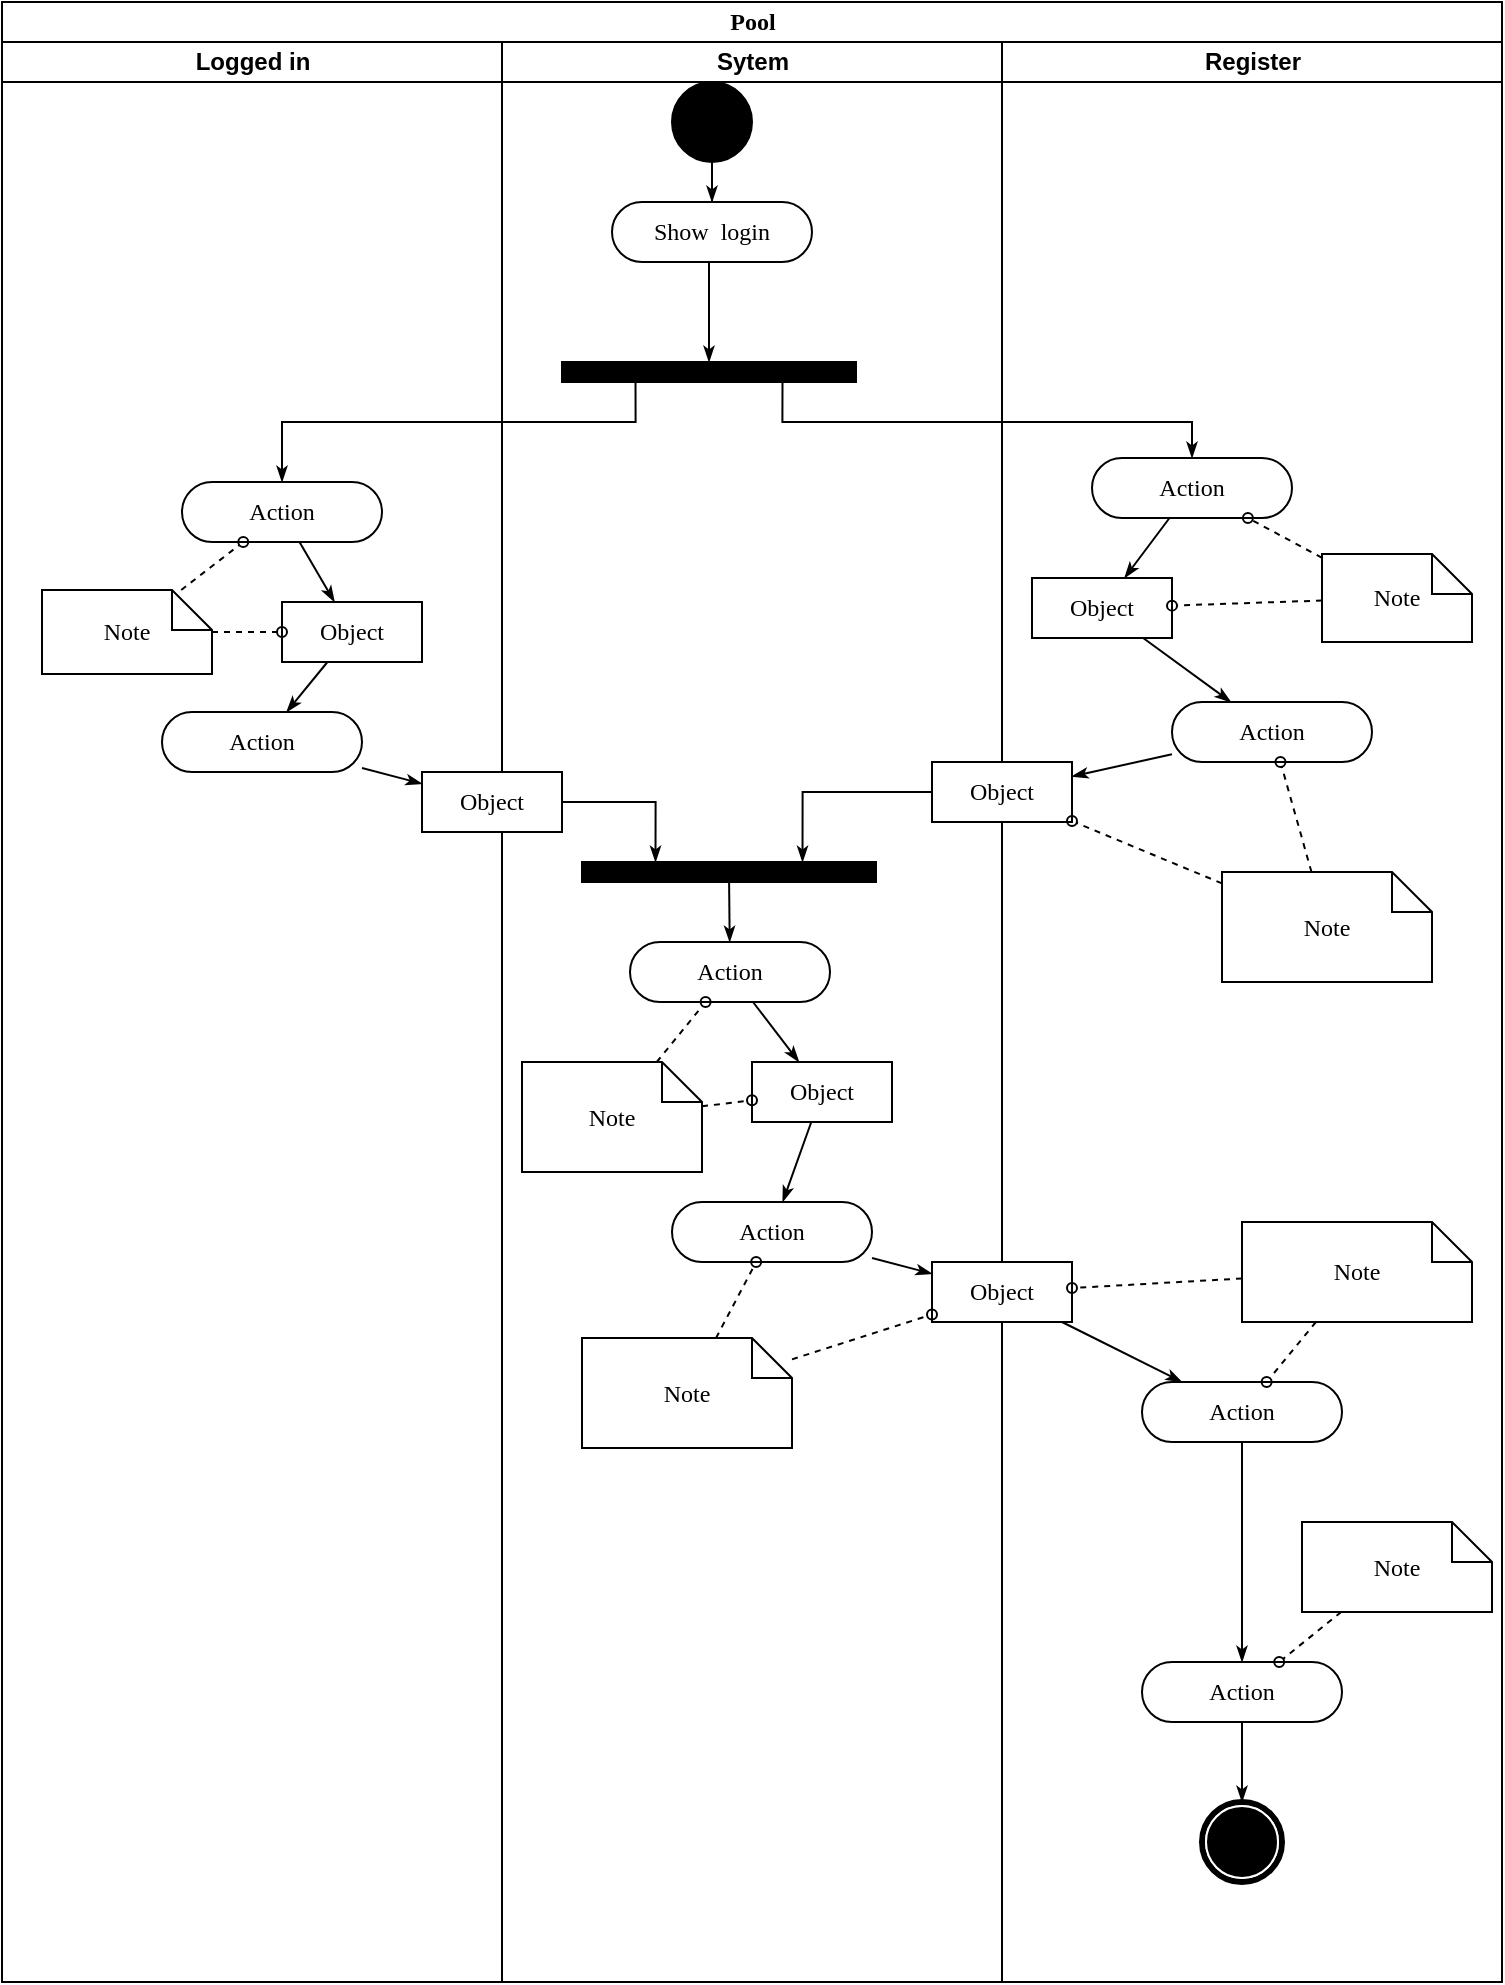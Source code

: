 <mxfile version="17.4.6" type="github" pages="4">
  <diagram name="Page-1" id="13e1069c-82ec-6db2-03f1-153e76fe0fe0">
    <mxGraphModel dx="887" dy="487" grid="1" gridSize="10" guides="1" tooltips="1" connect="1" arrows="1" fold="1" page="1" pageScale="1" pageWidth="1100" pageHeight="850" background="none" math="0" shadow="0">
      <root>
        <mxCell id="0" />
        <mxCell id="1" parent="0" />
        <mxCell id="H3pNjJRNqBUqYNe8XT4M-1" value="Pool" style="swimlane;html=1;childLayout=stackLayout;startSize=20;rounded=0;shadow=0;comic=0;labelBackgroundColor=none;strokeWidth=1;fontFamily=Verdana;fontSize=12;align=center;" vertex="1" parent="1">
          <mxGeometry x="175" y="20" width="750" height="990" as="geometry" />
        </mxCell>
        <mxCell id="H3pNjJRNqBUqYNe8XT4M-2" value="Logged in" style="swimlane;html=1;startSize=20;" vertex="1" parent="H3pNjJRNqBUqYNe8XT4M-1">
          <mxGeometry y="20" width="250" height="970" as="geometry" />
        </mxCell>
        <mxCell id="H3pNjJRNqBUqYNe8XT4M-3" style="edgeStyle=none;rounded=0;html=1;labelBackgroundColor=none;startArrow=none;startFill=0;startSize=5;endArrow=classicThin;endFill=1;endSize=5;jettySize=auto;orthogonalLoop=1;strokeWidth=1;fontFamily=Verdana;fontSize=12" edge="1" parent="H3pNjJRNqBUqYNe8XT4M-2" source="H3pNjJRNqBUqYNe8XT4M-4" target="H3pNjJRNqBUqYNe8XT4M-7">
          <mxGeometry relative="1" as="geometry" />
        </mxCell>
        <mxCell id="H3pNjJRNqBUqYNe8XT4M-4" value="Action" style="rounded=1;whiteSpace=wrap;html=1;shadow=0;comic=0;labelBackgroundColor=none;strokeWidth=1;fontFamily=Verdana;fontSize=12;align=center;arcSize=50;" vertex="1" parent="H3pNjJRNqBUqYNe8XT4M-2">
          <mxGeometry x="90" y="220" width="100" height="30" as="geometry" />
        </mxCell>
        <mxCell id="H3pNjJRNqBUqYNe8XT4M-5" value="Action" style="rounded=1;whiteSpace=wrap;html=1;shadow=0;comic=0;labelBackgroundColor=none;strokeWidth=1;fontFamily=Verdana;fontSize=12;align=center;arcSize=50;" vertex="1" parent="H3pNjJRNqBUqYNe8XT4M-2">
          <mxGeometry x="80" y="335" width="100" height="30" as="geometry" />
        </mxCell>
        <mxCell id="H3pNjJRNqBUqYNe8XT4M-6" style="edgeStyle=none;rounded=0;html=1;labelBackgroundColor=none;startArrow=none;startFill=0;startSize=5;endArrow=classicThin;endFill=1;endSize=5;jettySize=auto;orthogonalLoop=1;strokeWidth=1;fontFamily=Verdana;fontSize=12" edge="1" parent="H3pNjJRNqBUqYNe8XT4M-2" source="H3pNjJRNqBUqYNe8XT4M-7" target="H3pNjJRNqBUqYNe8XT4M-5">
          <mxGeometry relative="1" as="geometry" />
        </mxCell>
        <mxCell id="H3pNjJRNqBUqYNe8XT4M-7" value="Object" style="rounded=0;whiteSpace=wrap;html=1;shadow=0;comic=0;labelBackgroundColor=none;strokeWidth=1;fontFamily=Verdana;fontSize=12;align=center;arcSize=50;" vertex="1" parent="H3pNjJRNqBUqYNe8XT4M-2">
          <mxGeometry x="140" y="280" width="70" height="30" as="geometry" />
        </mxCell>
        <mxCell id="H3pNjJRNqBUqYNe8XT4M-8" style="edgeStyle=none;rounded=0;html=1;labelBackgroundColor=none;startArrow=none;startFill=0;startSize=5;endArrow=oval;endFill=0;endSize=5;jettySize=auto;orthogonalLoop=1;strokeWidth=1;fontFamily=Verdana;fontSize=12;dashed=1;" edge="1" parent="H3pNjJRNqBUqYNe8XT4M-2" source="H3pNjJRNqBUqYNe8XT4M-10" target="H3pNjJRNqBUqYNe8XT4M-4">
          <mxGeometry relative="1" as="geometry" />
        </mxCell>
        <mxCell id="H3pNjJRNqBUqYNe8XT4M-9" style="edgeStyle=none;rounded=0;html=1;dashed=1;labelBackgroundColor=none;startArrow=none;startFill=0;startSize=5;endArrow=oval;endFill=0;endSize=5;jettySize=auto;orthogonalLoop=1;strokeWidth=1;fontFamily=Verdana;fontSize=12" edge="1" parent="H3pNjJRNqBUqYNe8XT4M-2" source="H3pNjJRNqBUqYNe8XT4M-10" target="H3pNjJRNqBUqYNe8XT4M-7">
          <mxGeometry relative="1" as="geometry" />
        </mxCell>
        <mxCell id="H3pNjJRNqBUqYNe8XT4M-10" value="Note" style="shape=note;whiteSpace=wrap;html=1;rounded=0;shadow=0;comic=0;labelBackgroundColor=none;strokeWidth=1;fontFamily=Verdana;fontSize=12;align=center;size=20;" vertex="1" parent="H3pNjJRNqBUqYNe8XT4M-2">
          <mxGeometry x="20" y="274" width="85" height="42" as="geometry" />
        </mxCell>
        <mxCell id="H3pNjJRNqBUqYNe8XT4M-11" value="Sytem" style="swimlane;html=1;startSize=20;" vertex="1" parent="H3pNjJRNqBUqYNe8XT4M-1">
          <mxGeometry x="250" y="20" width="250" height="970" as="geometry" />
        </mxCell>
        <mxCell id="H3pNjJRNqBUqYNe8XT4M-12" value="" style="whiteSpace=wrap;html=1;rounded=0;shadow=0;comic=0;labelBackgroundColor=none;strokeWidth=1;fillColor=#000000;fontFamily=Verdana;fontSize=12;align=center;rotation=0;" vertex="1" parent="H3pNjJRNqBUqYNe8XT4M-11">
          <mxGeometry x="30" y="160" width="147" height="10" as="geometry" />
        </mxCell>
        <mxCell id="H3pNjJRNqBUqYNe8XT4M-13" style="edgeStyle=none;rounded=0;html=1;labelBackgroundColor=none;startArrow=none;startFill=0;startSize=5;endArrow=classicThin;endFill=1;endSize=5;jettySize=auto;orthogonalLoop=1;strokeWidth=1;fontFamily=Verdana;fontSize=12" edge="1" parent="H3pNjJRNqBUqYNe8XT4M-11" source="H3pNjJRNqBUqYNe8XT4M-14" target="H3pNjJRNqBUqYNe8XT4M-20">
          <mxGeometry relative="1" as="geometry" />
        </mxCell>
        <mxCell id="H3pNjJRNqBUqYNe8XT4M-14" value="Action" style="rounded=1;whiteSpace=wrap;html=1;shadow=0;comic=0;labelBackgroundColor=none;strokeWidth=1;fontFamily=Verdana;fontSize=12;align=center;arcSize=50;" vertex="1" parent="H3pNjJRNqBUqYNe8XT4M-11">
          <mxGeometry x="64" y="450" width="100" height="30" as="geometry" />
        </mxCell>
        <mxCell id="H3pNjJRNqBUqYNe8XT4M-15" style="edgeStyle=none;rounded=0;html=1;labelBackgroundColor=none;startArrow=none;startFill=0;startSize=5;endArrow=classicThin;endFill=1;endSize=5;jettySize=auto;orthogonalLoop=1;strokeWidth=1;fontFamily=Verdana;fontSize=12" edge="1" parent="H3pNjJRNqBUqYNe8XT4M-11" source="H3pNjJRNqBUqYNe8XT4M-16" target="H3pNjJRNqBUqYNe8XT4M-14">
          <mxGeometry relative="1" as="geometry" />
        </mxCell>
        <mxCell id="H3pNjJRNqBUqYNe8XT4M-16" value="" style="whiteSpace=wrap;html=1;rounded=0;shadow=0;comic=0;labelBackgroundColor=none;strokeWidth=1;fillColor=#000000;fontFamily=Verdana;fontSize=12;align=center;rotation=0;" vertex="1" parent="H3pNjJRNqBUqYNe8XT4M-11">
          <mxGeometry x="40" y="410" width="147" height="10" as="geometry" />
        </mxCell>
        <mxCell id="H3pNjJRNqBUqYNe8XT4M-17" style="edgeStyle=orthogonalEdgeStyle;rounded=0;html=1;entryX=0.25;entryY=0;labelBackgroundColor=none;startArrow=none;startFill=0;startSize=5;endArrow=classicThin;endFill=1;endSize=5;jettySize=auto;orthogonalLoop=1;strokeWidth=1;fontFamily=Verdana;fontSize=12" edge="1" parent="H3pNjJRNqBUqYNe8XT4M-11" source="H3pNjJRNqBUqYNe8XT4M-18" target="H3pNjJRNqBUqYNe8XT4M-16">
          <mxGeometry relative="1" as="geometry" />
        </mxCell>
        <mxCell id="H3pNjJRNqBUqYNe8XT4M-18" value="Object" style="rounded=0;whiteSpace=wrap;html=1;shadow=0;comic=0;labelBackgroundColor=none;strokeWidth=1;fontFamily=Verdana;fontSize=12;align=center;arcSize=50;" vertex="1" parent="H3pNjJRNqBUqYNe8XT4M-11">
          <mxGeometry x="-40" y="365" width="70" height="30" as="geometry" />
        </mxCell>
        <mxCell id="H3pNjJRNqBUqYNe8XT4M-19" style="edgeStyle=none;rounded=0;html=1;labelBackgroundColor=none;startArrow=none;startFill=0;startSize=5;endArrow=classicThin;endFill=1;endSize=5;jettySize=auto;orthogonalLoop=1;strokeWidth=1;fontFamily=Verdana;fontSize=12" edge="1" parent="H3pNjJRNqBUqYNe8XT4M-11" source="H3pNjJRNqBUqYNe8XT4M-20" target="H3pNjJRNqBUqYNe8XT4M-21">
          <mxGeometry relative="1" as="geometry" />
        </mxCell>
        <mxCell id="H3pNjJRNqBUqYNe8XT4M-20" value="Object" style="rounded=0;whiteSpace=wrap;html=1;shadow=0;comic=0;labelBackgroundColor=none;strokeWidth=1;fontFamily=Verdana;fontSize=12;align=center;arcSize=50;" vertex="1" parent="H3pNjJRNqBUqYNe8XT4M-11">
          <mxGeometry x="125" y="510" width="70" height="30" as="geometry" />
        </mxCell>
        <mxCell id="H3pNjJRNqBUqYNe8XT4M-21" value="Action" style="rounded=1;whiteSpace=wrap;html=1;shadow=0;comic=0;labelBackgroundColor=none;strokeWidth=1;fontFamily=Verdana;fontSize=12;align=center;arcSize=50;" vertex="1" parent="H3pNjJRNqBUqYNe8XT4M-11">
          <mxGeometry x="85" y="580" width="100" height="30" as="geometry" />
        </mxCell>
        <mxCell id="H3pNjJRNqBUqYNe8XT4M-22" style="edgeStyle=none;rounded=0;html=1;dashed=1;labelBackgroundColor=none;startArrow=none;startFill=0;startSize=5;endArrow=oval;endFill=0;endSize=5;jettySize=auto;orthogonalLoop=1;strokeWidth=1;fontFamily=Verdana;fontSize=12" edge="1" parent="H3pNjJRNqBUqYNe8XT4M-11" source="H3pNjJRNqBUqYNe8XT4M-24" target="H3pNjJRNqBUqYNe8XT4M-14">
          <mxGeometry relative="1" as="geometry" />
        </mxCell>
        <mxCell id="H3pNjJRNqBUqYNe8XT4M-23" style="edgeStyle=none;rounded=0;html=1;dashed=1;labelBackgroundColor=none;startArrow=none;startFill=0;startSize=5;endArrow=oval;endFill=0;endSize=5;jettySize=auto;orthogonalLoop=1;strokeWidth=1;fontFamily=Verdana;fontSize=12" edge="1" parent="H3pNjJRNqBUqYNe8XT4M-11" source="H3pNjJRNqBUqYNe8XT4M-24" target="H3pNjJRNqBUqYNe8XT4M-20">
          <mxGeometry relative="1" as="geometry" />
        </mxCell>
        <mxCell id="H3pNjJRNqBUqYNe8XT4M-24" value="Note" style="shape=note;whiteSpace=wrap;html=1;rounded=0;shadow=0;comic=0;labelBackgroundColor=none;strokeWidth=1;fontFamily=Verdana;fontSize=12;align=center;size=20;" vertex="1" parent="H3pNjJRNqBUqYNe8XT4M-11">
          <mxGeometry x="10" y="510" width="90" height="55" as="geometry" />
        </mxCell>
        <mxCell id="H3pNjJRNqBUqYNe8XT4M-25" style="edgeStyle=none;rounded=0;html=1;dashed=1;labelBackgroundColor=none;startArrow=none;startFill=0;startSize=5;endArrow=oval;endFill=0;endSize=5;jettySize=auto;orthogonalLoop=1;strokeWidth=1;fontFamily=Verdana;fontSize=12" edge="1" parent="H3pNjJRNqBUqYNe8XT4M-11" source="H3pNjJRNqBUqYNe8XT4M-26" target="H3pNjJRNqBUqYNe8XT4M-21">
          <mxGeometry relative="1" as="geometry" />
        </mxCell>
        <mxCell id="H3pNjJRNqBUqYNe8XT4M-26" value="Note" style="shape=note;whiteSpace=wrap;html=1;rounded=0;shadow=0;comic=0;labelBackgroundColor=none;strokeWidth=1;fontFamily=Verdana;fontSize=12;align=center;size=20;" vertex="1" parent="H3pNjJRNqBUqYNe8XT4M-11">
          <mxGeometry x="40" y="648" width="105" height="55" as="geometry" />
        </mxCell>
        <mxCell id="H3pNjJRNqBUqYNe8XT4M-29" value="" style="ellipse;whiteSpace=wrap;html=1;rounded=0;shadow=0;comic=0;labelBackgroundColor=none;strokeWidth=1;fillColor=#000000;fontFamily=Verdana;fontSize=12;align=center;" vertex="1" parent="H3pNjJRNqBUqYNe8XT4M-11">
          <mxGeometry x="85" y="20" width="40" height="40" as="geometry" />
        </mxCell>
        <mxCell id="H3pNjJRNqBUqYNe8XT4M-30" value="Show&amp;nbsp; login" style="rounded=1;whiteSpace=wrap;html=1;shadow=0;comic=0;labelBackgroundColor=none;strokeWidth=1;fontFamily=Verdana;fontSize=12;align=center;arcSize=50;" vertex="1" parent="H3pNjJRNqBUqYNe8XT4M-11">
          <mxGeometry x="55" y="80" width="100" height="30" as="geometry" />
        </mxCell>
        <mxCell id="H3pNjJRNqBUqYNe8XT4M-56" style="edgeStyle=orthogonalEdgeStyle;rounded=0;html=1;entryX=0.5;entryY=0;labelBackgroundColor=none;startArrow=none;startFill=0;startSize=5;endArrow=classicThin;endFill=1;endSize=5;jettySize=auto;orthogonalLoop=1;strokeWidth=1;fontFamily=Verdana;fontSize=12" edge="1" parent="H3pNjJRNqBUqYNe8XT4M-11" source="H3pNjJRNqBUqYNe8XT4M-30" target="H3pNjJRNqBUqYNe8XT4M-12">
          <mxGeometry relative="1" as="geometry">
            <Array as="points">
              <mxPoint x="104" y="125" />
            </Array>
          </mxGeometry>
        </mxCell>
        <mxCell id="H3pNjJRNqBUqYNe8XT4M-28" style="edgeStyle=orthogonalEdgeStyle;rounded=0;html=1;labelBackgroundColor=none;startArrow=none;startFill=0;startSize=5;endArrow=classicThin;endFill=1;endSize=5;jettySize=auto;orthogonalLoop=1;strokeWidth=1;fontFamily=Verdana;fontSize=12" edge="1" parent="H3pNjJRNqBUqYNe8XT4M-11" source="H3pNjJRNqBUqYNe8XT4M-29" target="H3pNjJRNqBUqYNe8XT4M-30">
          <mxGeometry relative="1" as="geometry" />
        </mxCell>
        <mxCell id="H3pNjJRNqBUqYNe8XT4M-27" value="Register" style="swimlane;html=1;startSize=20;" vertex="1" parent="H3pNjJRNqBUqYNe8XT4M-1">
          <mxGeometry x="500" y="20" width="250" height="970" as="geometry" />
        </mxCell>
        <mxCell id="H3pNjJRNqBUqYNe8XT4M-31" style="rounded=0;html=1;labelBackgroundColor=none;startArrow=none;startFill=0;startSize=5;endArrow=classicThin;endFill=1;endSize=5;jettySize=auto;orthogonalLoop=1;strokeWidth=1;fontFamily=Verdana;fontSize=12" edge="1" parent="H3pNjJRNqBUqYNe8XT4M-27" source="H3pNjJRNqBUqYNe8XT4M-32" target="H3pNjJRNqBUqYNe8XT4M-36">
          <mxGeometry relative="1" as="geometry" />
        </mxCell>
        <mxCell id="H3pNjJRNqBUqYNe8XT4M-32" value="Action" style="rounded=1;whiteSpace=wrap;html=1;shadow=0;comic=0;labelBackgroundColor=none;strokeWidth=1;fontFamily=Verdana;fontSize=12;align=center;arcSize=50;" vertex="1" parent="H3pNjJRNqBUqYNe8XT4M-27">
          <mxGeometry x="45" y="208" width="100" height="30" as="geometry" />
        </mxCell>
        <mxCell id="H3pNjJRNqBUqYNe8XT4M-33" style="edgeStyle=none;rounded=0;html=1;labelBackgroundColor=none;startArrow=none;startFill=0;startSize=5;endArrow=classicThin;endFill=1;endSize=5;jettySize=auto;orthogonalLoop=1;strokeWidth=1;fontFamily=Verdana;fontSize=12" edge="1" parent="H3pNjJRNqBUqYNe8XT4M-27" source="H3pNjJRNqBUqYNe8XT4M-34" target="H3pNjJRNqBUqYNe8XT4M-37">
          <mxGeometry relative="1" as="geometry" />
        </mxCell>
        <mxCell id="H3pNjJRNqBUqYNe8XT4M-34" value="Action" style="rounded=1;whiteSpace=wrap;html=1;shadow=0;comic=0;labelBackgroundColor=none;strokeWidth=1;fontFamily=Verdana;fontSize=12;align=center;arcSize=50;" vertex="1" parent="H3pNjJRNqBUqYNe8XT4M-27">
          <mxGeometry x="85" y="330" width="100" height="30" as="geometry" />
        </mxCell>
        <mxCell id="H3pNjJRNqBUqYNe8XT4M-35" style="edgeStyle=none;rounded=0;html=1;labelBackgroundColor=none;startArrow=none;startFill=0;startSize=5;endArrow=classicThin;endFill=1;endSize=5;jettySize=auto;orthogonalLoop=1;strokeWidth=1;fontFamily=Verdana;fontSize=12" edge="1" parent="H3pNjJRNqBUqYNe8XT4M-27" source="H3pNjJRNqBUqYNe8XT4M-36" target="H3pNjJRNqBUqYNe8XT4M-34">
          <mxGeometry relative="1" as="geometry" />
        </mxCell>
        <mxCell id="H3pNjJRNqBUqYNe8XT4M-36" value="Object" style="rounded=0;whiteSpace=wrap;html=1;shadow=0;comic=0;labelBackgroundColor=none;strokeWidth=1;fontFamily=Verdana;fontSize=12;align=center;arcSize=50;" vertex="1" parent="H3pNjJRNqBUqYNe8XT4M-27">
          <mxGeometry x="15" y="268" width="70" height="30" as="geometry" />
        </mxCell>
        <mxCell id="H3pNjJRNqBUqYNe8XT4M-37" value="Object" style="rounded=0;whiteSpace=wrap;html=1;shadow=0;comic=0;labelBackgroundColor=none;strokeWidth=1;fontFamily=Verdana;fontSize=12;align=center;arcSize=50;" vertex="1" parent="H3pNjJRNqBUqYNe8XT4M-27">
          <mxGeometry x="-35" y="360" width="70" height="30" as="geometry" />
        </mxCell>
        <mxCell id="H3pNjJRNqBUqYNe8XT4M-38" style="edgeStyle=none;rounded=0;html=1;labelBackgroundColor=none;startArrow=none;startFill=0;startSize=5;endArrow=classicThin;endFill=1;endSize=5;jettySize=auto;orthogonalLoop=1;strokeWidth=1;fontFamily=Verdana;fontSize=12" edge="1" parent="H3pNjJRNqBUqYNe8XT4M-27" source="H3pNjJRNqBUqYNe8XT4M-39" target="H3pNjJRNqBUqYNe8XT4M-41">
          <mxGeometry relative="1" as="geometry" />
        </mxCell>
        <mxCell id="H3pNjJRNqBUqYNe8XT4M-39" value="Object" style="rounded=0;whiteSpace=wrap;html=1;shadow=0;comic=0;labelBackgroundColor=none;strokeWidth=1;fontFamily=Verdana;fontSize=12;align=center;arcSize=50;" vertex="1" parent="H3pNjJRNqBUqYNe8XT4M-27">
          <mxGeometry x="-35" y="610" width="70" height="30" as="geometry" />
        </mxCell>
        <mxCell id="H3pNjJRNqBUqYNe8XT4M-40" style="edgeStyle=none;rounded=0;html=1;labelBackgroundColor=none;startArrow=none;startFill=0;startSize=5;endArrow=classicThin;endFill=1;endSize=5;jettySize=auto;orthogonalLoop=1;strokeWidth=1;fontFamily=Verdana;fontSize=12" edge="1" parent="H3pNjJRNqBUqYNe8XT4M-27" source="H3pNjJRNqBUqYNe8XT4M-41" target="H3pNjJRNqBUqYNe8XT4M-43">
          <mxGeometry relative="1" as="geometry" />
        </mxCell>
        <mxCell id="H3pNjJRNqBUqYNe8XT4M-41" value="Action" style="rounded=1;whiteSpace=wrap;html=1;shadow=0;comic=0;labelBackgroundColor=none;strokeWidth=1;fontFamily=Verdana;fontSize=12;align=center;arcSize=50;" vertex="1" parent="H3pNjJRNqBUqYNe8XT4M-27">
          <mxGeometry x="70" y="670" width="100" height="30" as="geometry" />
        </mxCell>
        <mxCell id="H3pNjJRNqBUqYNe8XT4M-42" style="edgeStyle=none;rounded=0;html=1;labelBackgroundColor=none;startArrow=none;startFill=0;startSize=5;endArrow=classicThin;endFill=1;endSize=5;jettySize=auto;orthogonalLoop=1;strokeWidth=1;fontFamily=Verdana;fontSize=12" edge="1" parent="H3pNjJRNqBUqYNe8XT4M-27" source="H3pNjJRNqBUqYNe8XT4M-43" target="H3pNjJRNqBUqYNe8XT4M-44">
          <mxGeometry relative="1" as="geometry" />
        </mxCell>
        <mxCell id="H3pNjJRNqBUqYNe8XT4M-43" value="Action" style="rounded=1;whiteSpace=wrap;html=1;shadow=0;comic=0;labelBackgroundColor=none;strokeWidth=1;fontFamily=Verdana;fontSize=12;align=center;arcSize=50;" vertex="1" parent="H3pNjJRNqBUqYNe8XT4M-27">
          <mxGeometry x="70" y="810" width="100" height="30" as="geometry" />
        </mxCell>
        <mxCell id="H3pNjJRNqBUqYNe8XT4M-44" value="" style="shape=mxgraph.bpmn.shape;html=1;verticalLabelPosition=bottom;labelBackgroundColor=#ffffff;verticalAlign=top;perimeter=ellipsePerimeter;outline=end;symbol=terminate;rounded=0;shadow=0;comic=0;strokeWidth=1;fontFamily=Verdana;fontSize=12;align=center;" vertex="1" parent="H3pNjJRNqBUqYNe8XT4M-27">
          <mxGeometry x="100" y="880" width="40" height="40" as="geometry" />
        </mxCell>
        <mxCell id="H3pNjJRNqBUqYNe8XT4M-45" style="edgeStyle=none;rounded=0;html=1;dashed=1;labelBackgroundColor=none;startArrow=none;startFill=0;startSize=5;endArrow=oval;endFill=0;endSize=5;jettySize=auto;orthogonalLoop=1;strokeWidth=1;fontFamily=Verdana;fontSize=12" edge="1" parent="H3pNjJRNqBUqYNe8XT4M-27" source="H3pNjJRNqBUqYNe8XT4M-47" target="H3pNjJRNqBUqYNe8XT4M-32">
          <mxGeometry relative="1" as="geometry" />
        </mxCell>
        <mxCell id="H3pNjJRNqBUqYNe8XT4M-46" style="edgeStyle=none;rounded=0;html=1;dashed=1;labelBackgroundColor=none;startArrow=none;startFill=0;startSize=5;endArrow=oval;endFill=0;endSize=5;jettySize=auto;orthogonalLoop=1;strokeWidth=1;fontFamily=Verdana;fontSize=12" edge="1" parent="H3pNjJRNqBUqYNe8XT4M-27" source="H3pNjJRNqBUqYNe8XT4M-47" target="H3pNjJRNqBUqYNe8XT4M-36">
          <mxGeometry relative="1" as="geometry" />
        </mxCell>
        <mxCell id="H3pNjJRNqBUqYNe8XT4M-47" value="Note" style="shape=note;whiteSpace=wrap;html=1;rounded=0;shadow=0;comic=0;labelBackgroundColor=none;strokeWidth=1;fontFamily=Verdana;fontSize=12;align=center;size=20;" vertex="1" parent="H3pNjJRNqBUqYNe8XT4M-27">
          <mxGeometry x="160" y="256" width="75" height="44" as="geometry" />
        </mxCell>
        <mxCell id="H3pNjJRNqBUqYNe8XT4M-48" style="edgeStyle=none;rounded=0;html=1;dashed=1;labelBackgroundColor=none;startArrow=none;startFill=0;startSize=5;endArrow=oval;endFill=0;endSize=5;jettySize=auto;orthogonalLoop=1;strokeWidth=1;fontFamily=Verdana;fontSize=12" edge="1" parent="H3pNjJRNqBUqYNe8XT4M-27" source="H3pNjJRNqBUqYNe8XT4M-50" target="H3pNjJRNqBUqYNe8XT4M-34">
          <mxGeometry relative="1" as="geometry" />
        </mxCell>
        <mxCell id="H3pNjJRNqBUqYNe8XT4M-49" style="edgeStyle=none;rounded=0;html=1;dashed=1;labelBackgroundColor=none;startArrow=none;startFill=0;startSize=5;endArrow=oval;endFill=0;endSize=5;jettySize=auto;orthogonalLoop=1;strokeWidth=1;fontFamily=Verdana;fontSize=12" edge="1" parent="H3pNjJRNqBUqYNe8XT4M-27" source="H3pNjJRNqBUqYNe8XT4M-50" target="H3pNjJRNqBUqYNe8XT4M-37">
          <mxGeometry relative="1" as="geometry" />
        </mxCell>
        <mxCell id="H3pNjJRNqBUqYNe8XT4M-50" value="Note" style="shape=note;whiteSpace=wrap;html=1;rounded=0;shadow=0;comic=0;labelBackgroundColor=none;strokeWidth=1;fontFamily=Verdana;fontSize=12;align=center;size=20;" vertex="1" parent="H3pNjJRNqBUqYNe8XT4M-27">
          <mxGeometry x="110" y="415" width="105" height="55" as="geometry" />
        </mxCell>
        <mxCell id="H3pNjJRNqBUqYNe8XT4M-51" style="edgeStyle=none;rounded=0;html=1;dashed=1;labelBackgroundColor=none;startArrow=none;startFill=0;startSize=5;endArrow=oval;endFill=0;endSize=5;jettySize=auto;orthogonalLoop=1;strokeWidth=1;fontFamily=Verdana;fontSize=12" edge="1" parent="H3pNjJRNqBUqYNe8XT4M-27" source="H3pNjJRNqBUqYNe8XT4M-53" target="H3pNjJRNqBUqYNe8XT4M-41">
          <mxGeometry relative="1" as="geometry" />
        </mxCell>
        <mxCell id="H3pNjJRNqBUqYNe8XT4M-52" style="edgeStyle=none;rounded=0;html=1;dashed=1;labelBackgroundColor=none;startArrow=none;startFill=0;startSize=5;endArrow=oval;endFill=0;endSize=5;jettySize=auto;orthogonalLoop=1;strokeWidth=1;fontFamily=Verdana;fontSize=12" edge="1" parent="H3pNjJRNqBUqYNe8XT4M-27" source="H3pNjJRNqBUqYNe8XT4M-53" target="H3pNjJRNqBUqYNe8XT4M-39">
          <mxGeometry relative="1" as="geometry" />
        </mxCell>
        <mxCell id="H3pNjJRNqBUqYNe8XT4M-53" value="Note" style="shape=note;whiteSpace=wrap;html=1;rounded=0;shadow=0;comic=0;labelBackgroundColor=none;strokeWidth=1;fontFamily=Verdana;fontSize=12;align=center;size=20;" vertex="1" parent="H3pNjJRNqBUqYNe8XT4M-27">
          <mxGeometry x="120" y="590" width="115" height="50" as="geometry" />
        </mxCell>
        <mxCell id="H3pNjJRNqBUqYNe8XT4M-54" style="edgeStyle=none;rounded=0;html=1;dashed=1;labelBackgroundColor=none;startArrow=none;startFill=0;startSize=5;endArrow=oval;endFill=0;endSize=5;jettySize=auto;orthogonalLoop=1;strokeWidth=1;fontFamily=Verdana;fontSize=12" edge="1" parent="H3pNjJRNqBUqYNe8XT4M-27" source="H3pNjJRNqBUqYNe8XT4M-55" target="H3pNjJRNqBUqYNe8XT4M-43">
          <mxGeometry relative="1" as="geometry" />
        </mxCell>
        <mxCell id="H3pNjJRNqBUqYNe8XT4M-55" value="Note" style="shape=note;whiteSpace=wrap;html=1;rounded=0;shadow=0;comic=0;labelBackgroundColor=none;strokeWidth=1;fontFamily=Verdana;fontSize=12;align=center;size=20;" vertex="1" parent="H3pNjJRNqBUqYNe8XT4M-27">
          <mxGeometry x="150" y="740" width="95" height="45" as="geometry" />
        </mxCell>
        <mxCell id="H3pNjJRNqBUqYNe8XT4M-57" style="edgeStyle=orthogonalEdgeStyle;rounded=0;html=1;exitX=0.75;exitY=1;labelBackgroundColor=none;startArrow=none;startFill=0;startSize=5;endArrow=classicThin;endFill=1;endSize=5;jettySize=auto;orthogonalLoop=1;strokeWidth=1;fontFamily=Verdana;fontSize=12" edge="1" parent="H3pNjJRNqBUqYNe8XT4M-1" source="H3pNjJRNqBUqYNe8XT4M-12" target="H3pNjJRNqBUqYNe8XT4M-32">
          <mxGeometry relative="1" as="geometry">
            <Array as="points">
              <mxPoint x="390" y="210" />
              <mxPoint x="595" y="210" />
            </Array>
          </mxGeometry>
        </mxCell>
        <mxCell id="H3pNjJRNqBUqYNe8XT4M-58" style="edgeStyle=orthogonalEdgeStyle;rounded=0;html=1;exitX=0.25;exitY=1;entryX=0.5;entryY=0;labelBackgroundColor=none;startArrow=none;startFill=0;startSize=5;endArrow=classicThin;endFill=1;endSize=5;jettySize=auto;orthogonalLoop=1;strokeWidth=1;fontFamily=Verdana;fontSize=12" edge="1" parent="H3pNjJRNqBUqYNe8XT4M-1" source="H3pNjJRNqBUqYNe8XT4M-12" target="H3pNjJRNqBUqYNe8XT4M-4">
          <mxGeometry relative="1" as="geometry">
            <Array as="points">
              <mxPoint x="317" y="210" />
              <mxPoint x="140" y="210" />
            </Array>
          </mxGeometry>
        </mxCell>
        <mxCell id="H3pNjJRNqBUqYNe8XT4M-59" style="edgeStyle=orthogonalEdgeStyle;rounded=0;html=1;entryX=0.75;entryY=0;labelBackgroundColor=none;startArrow=none;startFill=0;startSize=5;endArrow=classicThin;endFill=1;endSize=5;jettySize=auto;orthogonalLoop=1;strokeWidth=1;fontFamily=Verdana;fontSize=12" edge="1" parent="H3pNjJRNqBUqYNe8XT4M-1" source="H3pNjJRNqBUqYNe8XT4M-37" target="H3pNjJRNqBUqYNe8XT4M-16">
          <mxGeometry relative="1" as="geometry" />
        </mxCell>
        <mxCell id="H3pNjJRNqBUqYNe8XT4M-60" style="edgeStyle=none;rounded=0;html=1;labelBackgroundColor=none;startArrow=none;startFill=0;startSize=5;endArrow=classicThin;endFill=1;endSize=5;jettySize=auto;orthogonalLoop=1;strokeWidth=1;fontFamily=Verdana;fontSize=12" edge="1" parent="H3pNjJRNqBUqYNe8XT4M-1" source="H3pNjJRNqBUqYNe8XT4M-5" target="H3pNjJRNqBUqYNe8XT4M-18">
          <mxGeometry relative="1" as="geometry" />
        </mxCell>
        <mxCell id="H3pNjJRNqBUqYNe8XT4M-61" style="edgeStyle=none;rounded=0;html=1;labelBackgroundColor=none;startArrow=none;startFill=0;startSize=5;endArrow=classicThin;endFill=1;endSize=5;jettySize=auto;orthogonalLoop=1;strokeWidth=1;fontFamily=Verdana;fontSize=12" edge="1" parent="H3pNjJRNqBUqYNe8XT4M-1" source="H3pNjJRNqBUqYNe8XT4M-21" target="H3pNjJRNqBUqYNe8XT4M-39">
          <mxGeometry relative="1" as="geometry" />
        </mxCell>
        <mxCell id="H3pNjJRNqBUqYNe8XT4M-62" style="edgeStyle=none;rounded=0;html=1;dashed=1;labelBackgroundColor=none;startArrow=none;startFill=0;startSize=5;endArrow=oval;endFill=0;endSize=5;jettySize=auto;orthogonalLoop=1;strokeWidth=1;fontFamily=Verdana;fontSize=12" edge="1" parent="H3pNjJRNqBUqYNe8XT4M-1" source="H3pNjJRNqBUqYNe8XT4M-26" target="H3pNjJRNqBUqYNe8XT4M-39">
          <mxGeometry relative="1" as="geometry" />
        </mxCell>
      </root>
    </mxGraphModel>
  </diagram>
  <diagram id="4-Fu6zdGac9Kc9P-Ifcm" name="Users">
    <mxGraphModel dx="754" dy="414" grid="1" gridSize="10" guides="1" tooltips="1" connect="1" arrows="1" fold="1" page="1" pageScale="1" pageWidth="827" pageHeight="1169" math="0" shadow="0">
      <root>
        <mxCell id="0" />
        <mxCell id="1" parent="0" />
        <mxCell id="X_Okp-M8q_ot2FO8ioot-8" style="edgeStyle=orthogonalEdgeStyle;rounded=0;orthogonalLoop=1;jettySize=auto;html=1;entryX=0;entryY=0.5;entryDx=0;entryDy=0;" edge="1" parent="1" source="X_Okp-M8q_ot2FO8ioot-1" target="X_Okp-M8q_ot2FO8ioot-2">
          <mxGeometry relative="1" as="geometry" />
        </mxCell>
        <mxCell id="X_Okp-M8q_ot2FO8ioot-9" style="edgeStyle=orthogonalEdgeStyle;rounded=0;orthogonalLoop=1;jettySize=auto;html=1;" edge="1" parent="1" source="X_Okp-M8q_ot2FO8ioot-1" target="X_Okp-M8q_ot2FO8ioot-3">
          <mxGeometry relative="1" as="geometry" />
        </mxCell>
        <mxCell id="X_Okp-M8q_ot2FO8ioot-1" value="Student" style="shape=umlActor;verticalLabelPosition=bottom;verticalAlign=top;html=1;outlineConnect=0;" vertex="1" parent="1">
          <mxGeometry x="150" y="100" width="30" height="60" as="geometry" />
        </mxCell>
        <mxCell id="X_Okp-M8q_ot2FO8ioot-2" value="Register Student" style="ellipse;whiteSpace=wrap;html=1;" vertex="1" parent="1">
          <mxGeometry x="280" y="80" width="70" height="40" as="geometry" />
        </mxCell>
        <mxCell id="X_Okp-M8q_ot2FO8ioot-3" value="Unregister Student" style="ellipse;whiteSpace=wrap;html=1;" vertex="1" parent="1">
          <mxGeometry x="280" y="140" width="70" height="40" as="geometry" />
        </mxCell>
        <mxCell id="X_Okp-M8q_ot2FO8ioot-11" value="Premium Student" style="shape=umlActor;verticalLabelPosition=bottom;verticalAlign=top;html=1;outlineConnect=0;" vertex="1" parent="1">
          <mxGeometry x="510" y="130" width="30" height="60" as="geometry" />
        </mxCell>
      </root>
    </mxGraphModel>
  </diagram>
  <diagram id="58f33SXFiDlBFoKd3XPx" name="Free_user">
    <mxGraphModel dx="754" dy="414" grid="1" gridSize="10" guides="1" tooltips="1" connect="1" arrows="1" fold="1" page="1" pageScale="1" pageWidth="827" pageHeight="1169" math="0" shadow="0">
      <root>
        <mxCell id="0" />
        <mxCell id="1" parent="0" />
        <mxCell id="LM389_XiMvVEtZF_F1NM-3" style="edgeStyle=orthogonalEdgeStyle;rounded=0;orthogonalLoop=1;jettySize=auto;html=1;" edge="1" parent="1" source="LM389_XiMvVEtZF_F1NM-1" target="LM389_XiMvVEtZF_F1NM-2">
          <mxGeometry relative="1" as="geometry" />
        </mxCell>
        <mxCell id="LM389_XiMvVEtZF_F1NM-7" style="edgeStyle=orthogonalEdgeStyle;rounded=0;orthogonalLoop=1;jettySize=auto;html=1;" edge="1" parent="1" source="LM389_XiMvVEtZF_F1NM-1" target="LM389_XiMvVEtZF_F1NM-4">
          <mxGeometry relative="1" as="geometry" />
        </mxCell>
        <mxCell id="LM389_XiMvVEtZF_F1NM-8" style="edgeStyle=orthogonalEdgeStyle;rounded=0;orthogonalLoop=1;jettySize=auto;html=1;entryX=0;entryY=0.5;entryDx=0;entryDy=0;" edge="1" parent="1" source="LM389_XiMvVEtZF_F1NM-1" target="LM389_XiMvVEtZF_F1NM-5">
          <mxGeometry relative="1" as="geometry" />
        </mxCell>
        <mxCell id="LM389_XiMvVEtZF_F1NM-9" style="edgeStyle=orthogonalEdgeStyle;rounded=0;orthogonalLoop=1;jettySize=auto;html=1;entryX=0;entryY=0.5;entryDx=0;entryDy=0;" edge="1" parent="1" source="LM389_XiMvVEtZF_F1NM-1" target="LM389_XiMvVEtZF_F1NM-6">
          <mxGeometry relative="1" as="geometry" />
        </mxCell>
        <mxCell id="LM389_XiMvVEtZF_F1NM-1" value="Free Student" style="shape=umlActor;verticalLabelPosition=bottom;verticalAlign=top;html=1;outlineConnect=0;" vertex="1" parent="1">
          <mxGeometry x="250" y="110" width="30" height="60" as="geometry" />
        </mxCell>
        <mxCell id="LM389_XiMvVEtZF_F1NM-2" value="Perfil" style="ellipse;whiteSpace=wrap;html=1;" vertex="1" parent="1">
          <mxGeometry x="360" y="90" width="80" height="30" as="geometry" />
        </mxCell>
        <mxCell id="LM389_XiMvVEtZF_F1NM-4" value="View Coin" style="ellipse;whiteSpace=wrap;html=1;" vertex="1" parent="1">
          <mxGeometry x="374" y="140" width="80" height="30" as="geometry" />
        </mxCell>
        <mxCell id="LM389_XiMvVEtZF_F1NM-5" value="View news" style="ellipse;whiteSpace=wrap;html=1;" vertex="1" parent="1">
          <mxGeometry x="374" y="190" width="80" height="30" as="geometry" />
        </mxCell>
        <mxCell id="LM389_XiMvVEtZF_F1NM-6" value="Get Notifications" style="ellipse;whiteSpace=wrap;html=1;" vertex="1" parent="1">
          <mxGeometry x="360" y="230" width="100" height="40" as="geometry" />
        </mxCell>
      </root>
    </mxGraphModel>
  </diagram>
  <diagram id="k5n1oBP-9dVl7lzXy_4Y" name="Premium_user">
    <mxGraphModel dx="754" dy="414" grid="1" gridSize="10" guides="1" tooltips="1" connect="1" arrows="1" fold="1" page="1" pageScale="1" pageWidth="827" pageHeight="1169" math="0" shadow="0">
      <root>
        <mxCell id="0" />
        <mxCell id="1" parent="0" />
        <mxCell id="euY8ulUFSip8GA_J8AMK-1" style="edgeStyle=orthogonalEdgeStyle;rounded=0;orthogonalLoop=1;jettySize=auto;html=1;" edge="1" parent="1" source="euY8ulUFSip8GA_J8AMK-5" target="euY8ulUFSip8GA_J8AMK-6">
          <mxGeometry relative="1" as="geometry" />
        </mxCell>
        <mxCell id="euY8ulUFSip8GA_J8AMK-2" style="edgeStyle=orthogonalEdgeStyle;rounded=0;orthogonalLoop=1;jettySize=auto;html=1;" edge="1" parent="1" source="euY8ulUFSip8GA_J8AMK-5" target="euY8ulUFSip8GA_J8AMK-7">
          <mxGeometry relative="1" as="geometry" />
        </mxCell>
        <mxCell id="euY8ulUFSip8GA_J8AMK-3" style="edgeStyle=orthogonalEdgeStyle;rounded=0;orthogonalLoop=1;jettySize=auto;html=1;entryX=0;entryY=0.5;entryDx=0;entryDy=0;" edge="1" parent="1" source="euY8ulUFSip8GA_J8AMK-5" target="euY8ulUFSip8GA_J8AMK-8">
          <mxGeometry relative="1" as="geometry" />
        </mxCell>
        <mxCell id="euY8ulUFSip8GA_J8AMK-4" style="edgeStyle=orthogonalEdgeStyle;rounded=0;orthogonalLoop=1;jettySize=auto;html=1;entryX=0;entryY=0.5;entryDx=0;entryDy=0;" edge="1" parent="1" source="euY8ulUFSip8GA_J8AMK-5" target="euY8ulUFSip8GA_J8AMK-9">
          <mxGeometry relative="1" as="geometry" />
        </mxCell>
        <mxCell id="euY8ulUFSip8GA_J8AMK-5" value="Premium Student" style="shape=umlActor;verticalLabelPosition=bottom;verticalAlign=top;html=1;outlineConnect=0;" vertex="1" parent="1">
          <mxGeometry x="250" y="110" width="30" height="60" as="geometry" />
        </mxCell>
        <mxCell id="euY8ulUFSip8GA_J8AMK-6" value="Perfil" style="ellipse;whiteSpace=wrap;html=1;" vertex="1" parent="1">
          <mxGeometry x="360" y="90" width="80" height="30" as="geometry" />
        </mxCell>
        <mxCell id="euY8ulUFSip8GA_J8AMK-7" value="View Coin" style="ellipse;whiteSpace=wrap;html=1;" vertex="1" parent="1">
          <mxGeometry x="374" y="140" width="80" height="30" as="geometry" />
        </mxCell>
        <mxCell id="euY8ulUFSip8GA_J8AMK-8" value="View news" style="ellipse;whiteSpace=wrap;html=1;" vertex="1" parent="1">
          <mxGeometry x="374" y="190" width="80" height="30" as="geometry" />
        </mxCell>
        <mxCell id="euY8ulUFSip8GA_J8AMK-9" value="Get Notifications" style="ellipse;whiteSpace=wrap;html=1;" vertex="1" parent="1">
          <mxGeometry x="360" y="230" width="100" height="40" as="geometry" />
        </mxCell>
      </root>
    </mxGraphModel>
  </diagram>
</mxfile>
